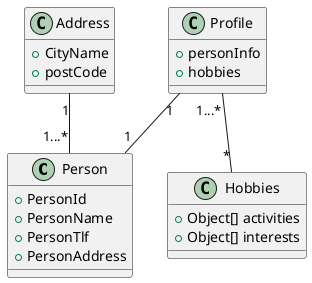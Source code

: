@startuml
'https://plantuml.com/class-diagram


class Person{
+PersonId
+PersonName
+PersonTlf
+PersonAddress

}

class Profile{
+personInfo
+hobbies

}

class Hobbies{
+Object[] activities
+Object[] interests
}

class Address{
+CityName
+postCode
}

Profile"1"--"1"Person
Profile "1...*"--"*"Hobbies
Address"1"--"1...*" Person



@enduml